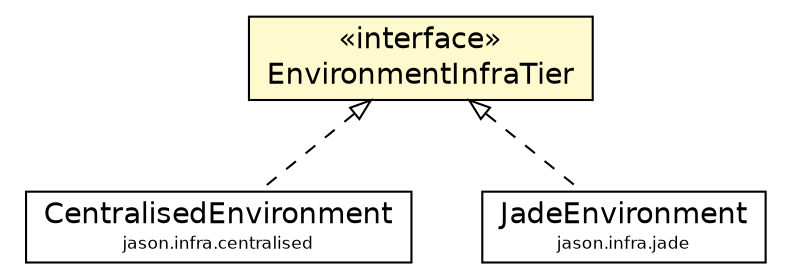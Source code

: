 #!/usr/local/bin/dot
#
# Class diagram 
# Generated by UMLGraph version 5.1 (http://www.umlgraph.org/)
#

digraph G {
	edge [fontname="Helvetica",fontsize=10,labelfontname="Helvetica",labelfontsize=10];
	node [fontname="Helvetica",fontsize=10,shape=plaintext];
	nodesep=0.25;
	ranksep=0.5;
	// jason.environment.EnvironmentInfraTier
	c30257 [label=<<table title="jason.environment.EnvironmentInfraTier" border="0" cellborder="1" cellspacing="0" cellpadding="2" port="p" bgcolor="lemonChiffon" href="./EnvironmentInfraTier.html">
		<tr><td><table border="0" cellspacing="0" cellpadding="1">
<tr><td align="center" balign="center"> &#171;interface&#187; </td></tr>
<tr><td align="center" balign="center"> EnvironmentInfraTier </td></tr>
		</table></td></tr>
		</table>>, fontname="Helvetica", fontcolor="black", fontsize=14.0];
	// jason.infra.centralised.CentralisedEnvironment
	c30291 [label=<<table title="jason.infra.centralised.CentralisedEnvironment" border="0" cellborder="1" cellspacing="0" cellpadding="2" port="p" href="../infra/centralised/CentralisedEnvironment.html">
		<tr><td><table border="0" cellspacing="0" cellpadding="1">
<tr><td align="center" balign="center"> CentralisedEnvironment </td></tr>
<tr><td align="center" balign="center"><font point-size="8.0"> jason.infra.centralised </font></td></tr>
		</table></td></tr>
		</table>>, fontname="Helvetica", fontcolor="black", fontsize=14.0];
	// jason.infra.jade.JadeEnvironment
	c30300 [label=<<table title="jason.infra.jade.JadeEnvironment" border="0" cellborder="1" cellspacing="0" cellpadding="2" port="p" href="../infra/jade/JadeEnvironment.html">
		<tr><td><table border="0" cellspacing="0" cellpadding="1">
<tr><td align="center" balign="center"> JadeEnvironment </td></tr>
<tr><td align="center" balign="center"><font point-size="8.0"> jason.infra.jade </font></td></tr>
		</table></td></tr>
		</table>>, fontname="Helvetica", fontcolor="black", fontsize=14.0];
	//jason.infra.centralised.CentralisedEnvironment implements jason.environment.EnvironmentInfraTier
	c30257:p -> c30291:p [dir=back,arrowtail=empty,style=dashed];
	//jason.infra.jade.JadeEnvironment implements jason.environment.EnvironmentInfraTier
	c30257:p -> c30300:p [dir=back,arrowtail=empty,style=dashed];
}

